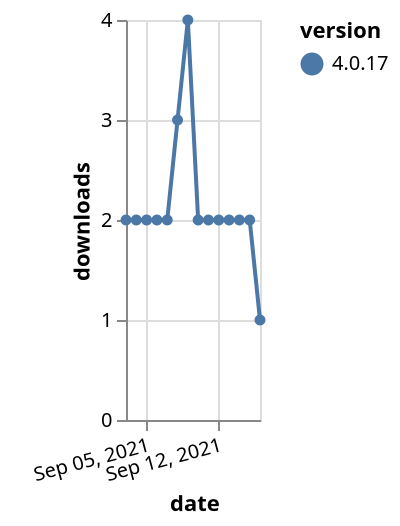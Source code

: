 {"$schema": "https://vega.github.io/schema/vega-lite/v5.json", "description": "A simple bar chart with embedded data.", "data": {"values": [{"date": "2021-09-03", "total": 3917, "delta": 2, "version": "4.0.17"}, {"date": "2021-09-04", "total": 3919, "delta": 2, "version": "4.0.17"}, {"date": "2021-09-05", "total": 3921, "delta": 2, "version": "4.0.17"}, {"date": "2021-09-06", "total": 3923, "delta": 2, "version": "4.0.17"}, {"date": "2021-09-07", "total": 3925, "delta": 2, "version": "4.0.17"}, {"date": "2021-09-08", "total": 3928, "delta": 3, "version": "4.0.17"}, {"date": "2021-09-09", "total": 3932, "delta": 4, "version": "4.0.17"}, {"date": "2021-09-10", "total": 3934, "delta": 2, "version": "4.0.17"}, {"date": "2021-09-11", "total": 3936, "delta": 2, "version": "4.0.17"}, {"date": "2021-09-12", "total": 3938, "delta": 2, "version": "4.0.17"}, {"date": "2021-09-13", "total": 3940, "delta": 2, "version": "4.0.17"}, {"date": "2021-09-14", "total": 3942, "delta": 2, "version": "4.0.17"}, {"date": "2021-09-15", "total": 3944, "delta": 2, "version": "4.0.17"}, {"date": "2021-09-16", "total": 3945, "delta": 1, "version": "4.0.17"}]}, "width": "container", "mark": {"type": "line", "point": {"filled": true}}, "encoding": {"x": {"field": "date", "type": "temporal", "timeUnit": "yearmonthdate", "title": "date", "axis": {"labelAngle": -15}}, "y": {"field": "delta", "type": "quantitative", "title": "downloads"}, "color": {"field": "version", "type": "nominal"}, "tooltip": {"field": "delta"}}}